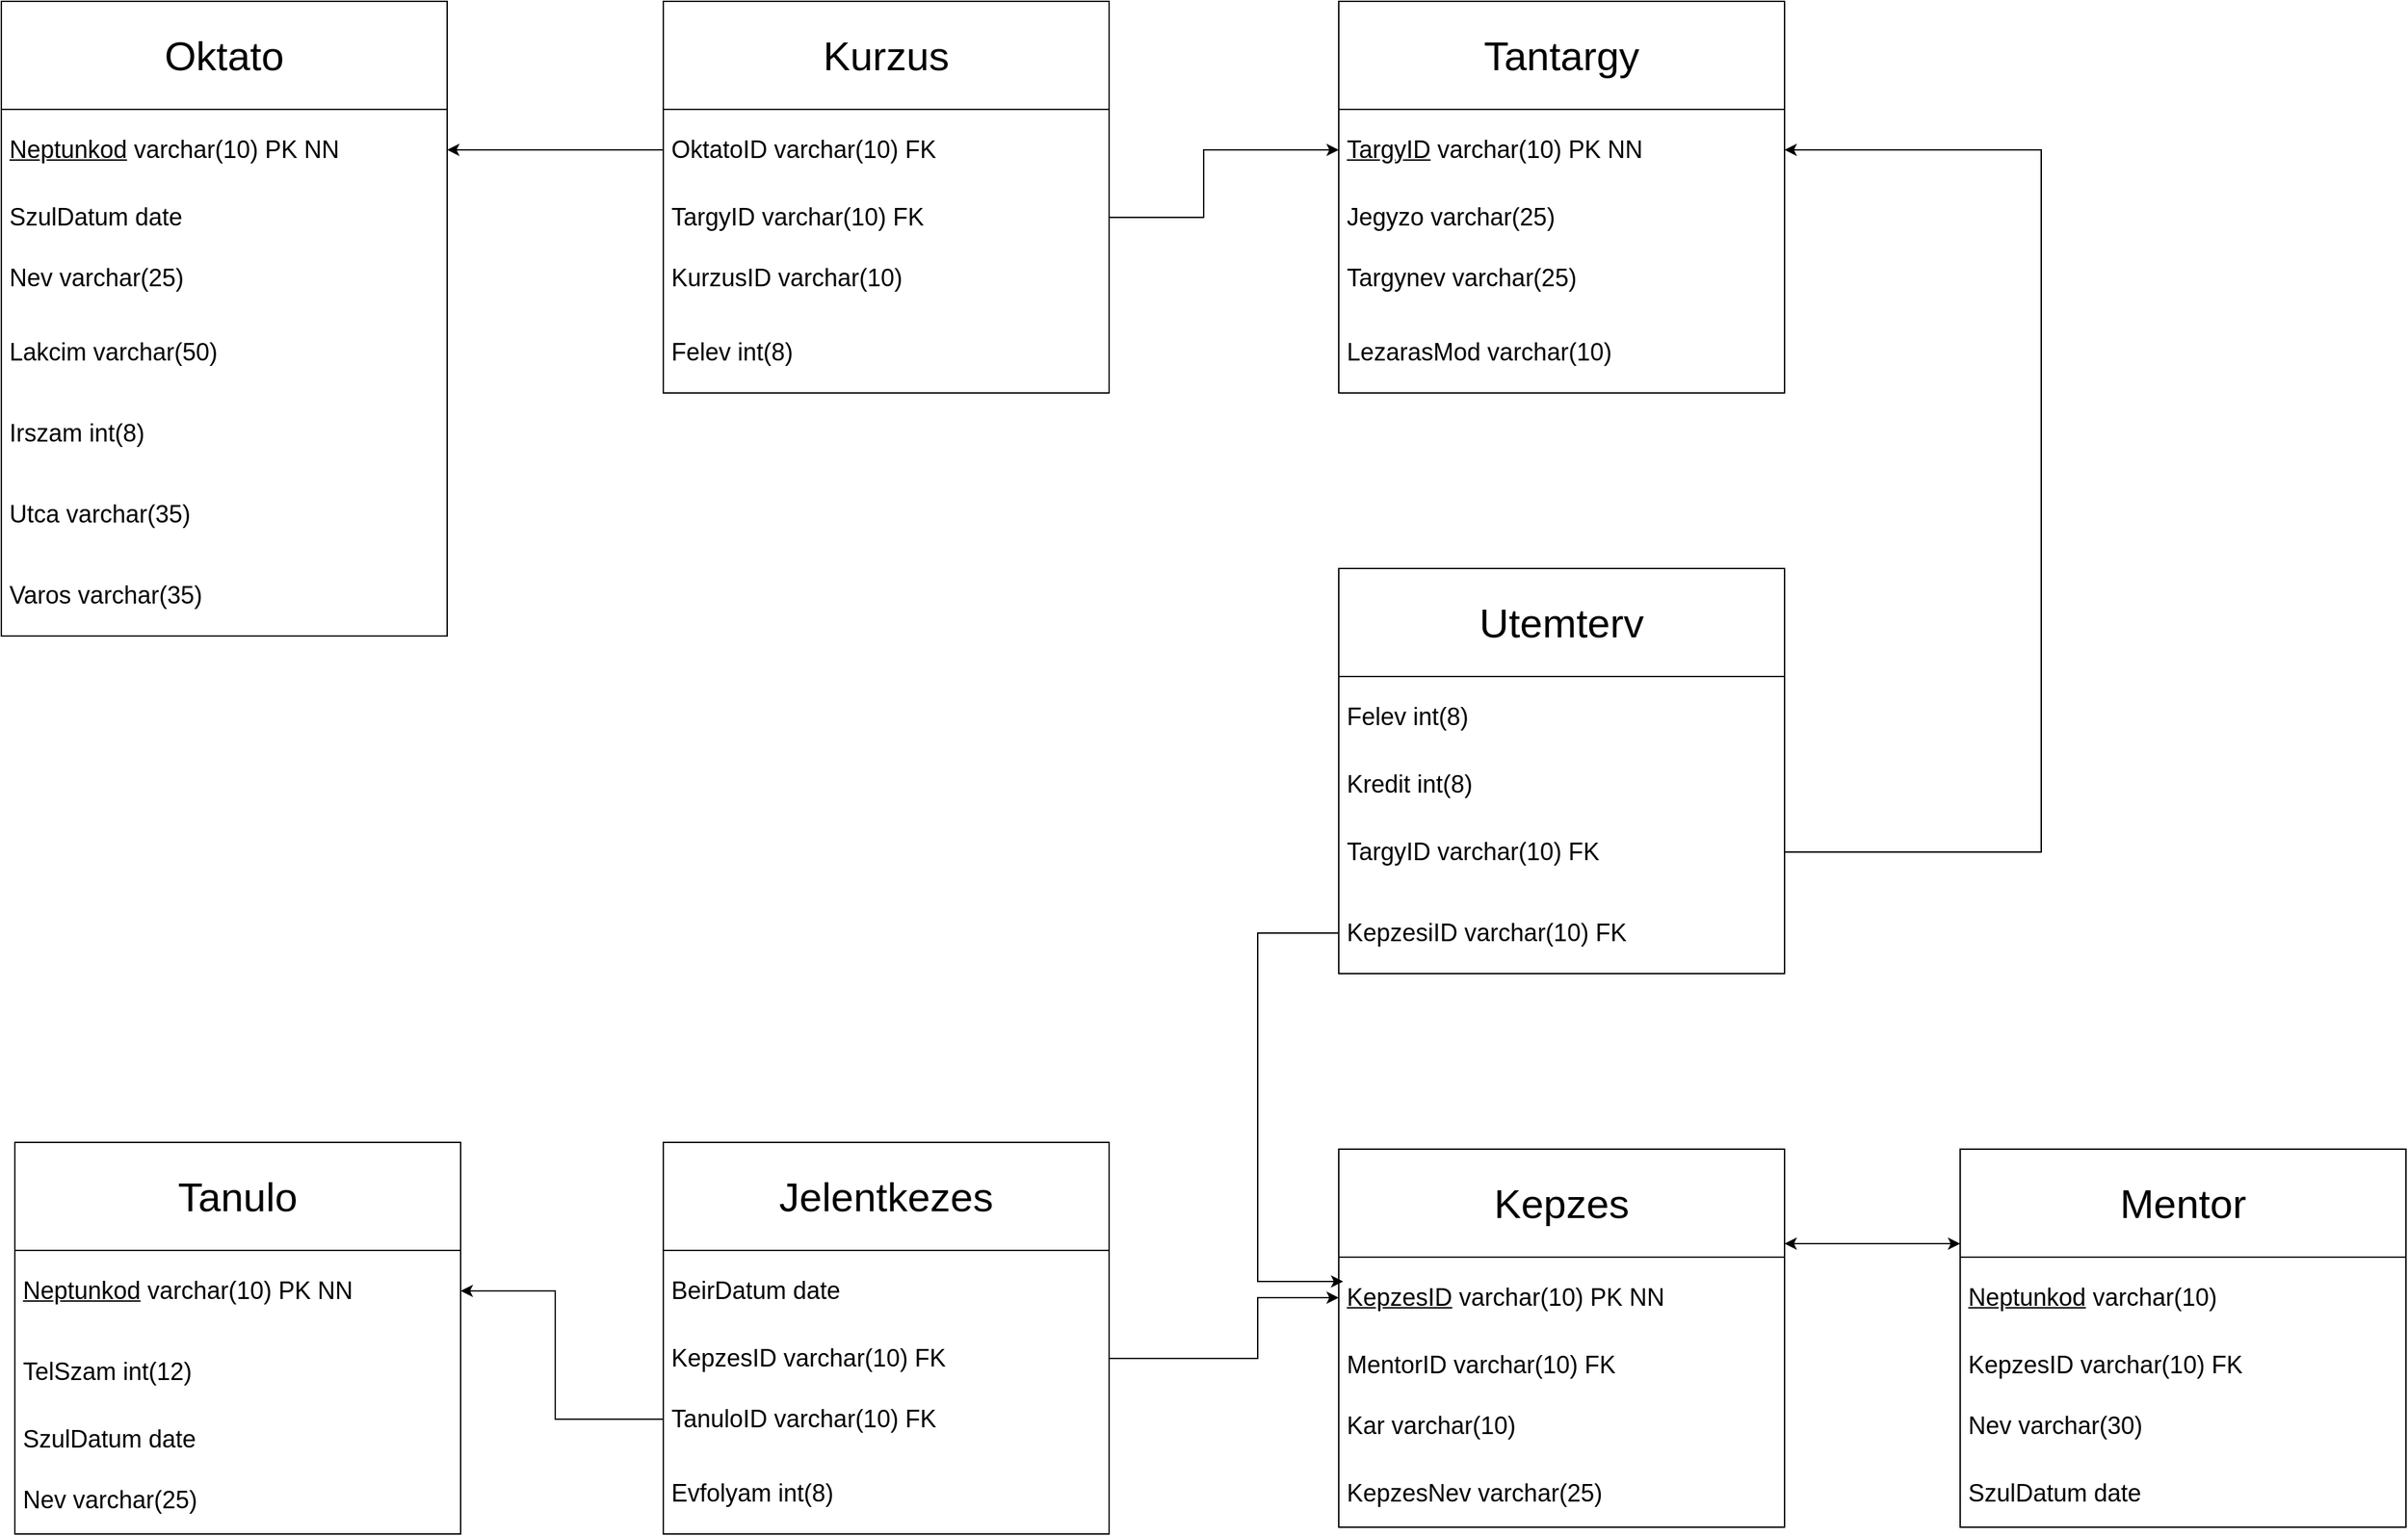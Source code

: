 <mxfile version="24.8.8">
  <diagram id="C5RBs43oDa-KdzZeNtuy" name="Page-1">
    <mxGraphModel dx="4600" dy="1537" grid="1" gridSize="10" guides="1" tooltips="1" connect="1" arrows="1" fold="1" page="1" pageScale="1" pageWidth="1600" pageHeight="1200" math="0" shadow="0">
      <root>
        <mxCell id="WIyWlLk6GJQsqaUBKTNV-0" />
        <mxCell id="WIyWlLk6GJQsqaUBKTNV-1" parent="WIyWlLk6GJQsqaUBKTNV-0" />
        <mxCell id="_mhdMcx82lYdpHeokboL-10" value="&lt;font style=&quot;font-size: 30px;&quot;&gt;Tanulo&lt;/font&gt;" style="swimlane;fontStyle=0;childLayout=stackLayout;horizontal=1;startSize=80;horizontalStack=0;resizeParent=1;resizeParentMax=0;resizeLast=0;collapsible=1;marginBottom=0;whiteSpace=wrap;html=1;" parent="WIyWlLk6GJQsqaUBKTNV-1" vertex="1">
          <mxGeometry y="1835" width="330" height="290" as="geometry">
            <mxRectangle x="280" y="460" width="130" height="80" as="alternateBounds" />
          </mxGeometry>
        </mxCell>
        <mxCell id="_mhdMcx82lYdpHeokboL-14" value="&lt;font style=&quot;font-size: 18px;&quot;&gt;&lt;u&gt;Neptunkod&lt;/u&gt; varchar(10) PK NN&lt;/font&gt; " style="text;strokeColor=none;fillColor=none;align=left;verticalAlign=middle;spacingLeft=4;spacingRight=4;overflow=hidden;points=[[0,0.5],[1,0.5]];portConstraint=eastwest;rotatable=0;whiteSpace=wrap;html=1;" parent="_mhdMcx82lYdpHeokboL-10" vertex="1">
          <mxGeometry y="80" width="330" height="60" as="geometry" />
        </mxCell>
        <mxCell id="_mhdMcx82lYdpHeokboL-11" value="&lt;font style=&quot;font-size: 18px;&quot;&gt;TelSzam int(12)&lt;/font&gt;" style="text;strokeColor=none;fillColor=none;align=left;verticalAlign=middle;spacingLeft=4;spacingRight=4;overflow=hidden;points=[[0,0.5],[1,0.5]];portConstraint=eastwest;rotatable=0;whiteSpace=wrap;html=1;" parent="_mhdMcx82lYdpHeokboL-10" vertex="1">
          <mxGeometry y="140" width="330" height="60" as="geometry" />
        </mxCell>
        <mxCell id="_mhdMcx82lYdpHeokboL-12" value="&lt;font style=&quot;font-size: 18px;&quot;&gt;SzulDatum date&lt;/font&gt;" style="text;strokeColor=none;fillColor=none;align=left;verticalAlign=middle;spacingLeft=4;spacingRight=4;overflow=hidden;points=[[0,0.5],[1,0.5]];portConstraint=eastwest;rotatable=0;whiteSpace=wrap;html=1;" parent="_mhdMcx82lYdpHeokboL-10" vertex="1">
          <mxGeometry y="200" width="330" height="40" as="geometry" />
        </mxCell>
        <mxCell id="_mhdMcx82lYdpHeokboL-13" value="&lt;font style=&quot;font-size: 18px;&quot;&gt;Nev varchar(25)&lt;/font&gt;" style="text;strokeColor=none;fillColor=none;align=left;verticalAlign=middle;spacingLeft=4;spacingRight=4;overflow=hidden;points=[[0,0.5],[1,0.5]];portConstraint=eastwest;rotatable=0;whiteSpace=wrap;html=1;" parent="_mhdMcx82lYdpHeokboL-10" vertex="1">
          <mxGeometry y="240" width="330" height="50" as="geometry" />
        </mxCell>
        <mxCell id="_mhdMcx82lYdpHeokboL-15" value="&lt;font style=&quot;font-size: 30px;&quot;&gt;Mentor&lt;/font&gt;" style="swimlane;fontStyle=0;childLayout=stackLayout;horizontal=1;startSize=80;horizontalStack=0;resizeParent=1;resizeParentMax=0;resizeLast=0;collapsible=1;marginBottom=0;whiteSpace=wrap;html=1;" parent="WIyWlLk6GJQsqaUBKTNV-1" vertex="1">
          <mxGeometry x="1440" y="1840" width="330" height="280" as="geometry">
            <mxRectangle x="280" y="460" width="130" height="80" as="alternateBounds" />
          </mxGeometry>
        </mxCell>
        <mxCell id="_mhdMcx82lYdpHeokboL-16" value="&lt;font style=&quot;font-size: 18px;&quot;&gt;&lt;u&gt;Neptunkod&lt;/u&gt; varchar(10)&lt;/font&gt;" style="text;strokeColor=none;fillColor=none;align=left;verticalAlign=middle;spacingLeft=4;spacingRight=4;overflow=hidden;points=[[0,0.5],[1,0.5]];portConstraint=eastwest;rotatable=0;whiteSpace=wrap;html=1;" parent="_mhdMcx82lYdpHeokboL-15" vertex="1">
          <mxGeometry y="80" width="330" height="60" as="geometry" />
        </mxCell>
        <mxCell id="_mhdMcx82lYdpHeokboL-17" value="&lt;font style=&quot;font-size: 18px;&quot;&gt;KepzesID varchar(10) FK&lt;/font&gt;" style="text;strokeColor=none;fillColor=none;align=left;verticalAlign=middle;spacingLeft=4;spacingRight=4;overflow=hidden;points=[[0,0.5],[1,0.5]];portConstraint=eastwest;rotatable=0;whiteSpace=wrap;html=1;" parent="_mhdMcx82lYdpHeokboL-15" vertex="1">
          <mxGeometry y="140" width="330" height="40" as="geometry" />
        </mxCell>
        <mxCell id="_mhdMcx82lYdpHeokboL-18" value="&lt;font style=&quot;font-size: 18px;&quot;&gt;Nev varchar(30)&lt;/font&gt;" style="text;strokeColor=none;fillColor=none;align=left;verticalAlign=middle;spacingLeft=4;spacingRight=4;overflow=hidden;points=[[0,0.5],[1,0.5]];portConstraint=eastwest;rotatable=0;whiteSpace=wrap;html=1;" parent="_mhdMcx82lYdpHeokboL-15" vertex="1">
          <mxGeometry y="180" width="330" height="50" as="geometry" />
        </mxCell>
        <mxCell id="_mhdMcx82lYdpHeokboL-64" value="&lt;font style=&quot;font-size: 18px;&quot;&gt;SzulDatum date&lt;/font&gt;" style="text;strokeColor=none;fillColor=none;align=left;verticalAlign=middle;spacingLeft=4;spacingRight=4;overflow=hidden;points=[[0,0.5],[1,0.5]];portConstraint=eastwest;rotatable=0;whiteSpace=wrap;html=1;" parent="_mhdMcx82lYdpHeokboL-15" vertex="1">
          <mxGeometry y="230" width="330" height="50" as="geometry" />
        </mxCell>
        <mxCell id="_mhdMcx82lYdpHeokboL-25" value="&lt;font style=&quot;font-size: 30px;&quot;&gt;Jelentkezes&lt;/font&gt;" style="swimlane;fontStyle=0;childLayout=stackLayout;horizontal=1;startSize=80;horizontalStack=0;resizeParent=1;resizeParentMax=0;resizeLast=0;collapsible=1;marginBottom=0;whiteSpace=wrap;html=1;" parent="WIyWlLk6GJQsqaUBKTNV-1" vertex="1">
          <mxGeometry x="480" y="1835" width="330" height="290" as="geometry">
            <mxRectangle x="280" y="460" width="130" height="80" as="alternateBounds" />
          </mxGeometry>
        </mxCell>
        <mxCell id="_mhdMcx82lYdpHeokboL-26" value="&lt;font style=&quot;font-size: 18px;&quot;&gt;BeirDatum date&lt;/font&gt;" style="text;strokeColor=none;fillColor=none;align=left;verticalAlign=middle;spacingLeft=4;spacingRight=4;overflow=hidden;points=[[0,0.5],[1,0.5]];portConstraint=eastwest;rotatable=0;whiteSpace=wrap;html=1;" parent="_mhdMcx82lYdpHeokboL-25" vertex="1">
          <mxGeometry y="80" width="330" height="60" as="geometry" />
        </mxCell>
        <mxCell id="_mhdMcx82lYdpHeokboL-27" value="&lt;font style=&quot;font-size: 18px;&quot;&gt;KepzesID varchar(10) FK&lt;/font&gt; " style="text;strokeColor=none;fillColor=none;align=left;verticalAlign=middle;spacingLeft=4;spacingRight=4;overflow=hidden;points=[[0,0.5],[1,0.5]];portConstraint=eastwest;rotatable=0;whiteSpace=wrap;html=1;" parent="_mhdMcx82lYdpHeokboL-25" vertex="1">
          <mxGeometry y="140" width="330" height="40" as="geometry" />
        </mxCell>
        <mxCell id="wu7cXQI73urgXCAvWE5c-18" value="&lt;font style=&quot;font-size: 18px;&quot;&gt;TanuloID varchar(10) FK&lt;/font&gt;" style="text;strokeColor=none;fillColor=none;align=left;verticalAlign=middle;spacingLeft=4;spacingRight=4;overflow=hidden;points=[[0,0.5],[1,0.5]];portConstraint=eastwest;rotatable=0;whiteSpace=wrap;html=1;" parent="_mhdMcx82lYdpHeokboL-25" vertex="1">
          <mxGeometry y="180" width="330" height="50" as="geometry" />
        </mxCell>
        <mxCell id="_mhdMcx82lYdpHeokboL-29" value="&lt;font style=&quot;font-size: 18px;&quot;&gt;Evfolyam int(8)&lt;/font&gt;" style="text;strokeColor=none;fillColor=none;align=left;verticalAlign=middle;spacingLeft=4;spacingRight=4;overflow=hidden;points=[[0,0.5],[1,0.5]];portConstraint=eastwest;rotatable=0;whiteSpace=wrap;html=1;" parent="_mhdMcx82lYdpHeokboL-25" vertex="1">
          <mxGeometry y="230" width="330" height="60" as="geometry" />
        </mxCell>
        <mxCell id="_mhdMcx82lYdpHeokboL-35" value="&lt;font style=&quot;font-size: 30px;&quot;&gt;Kepzes&lt;/font&gt;" style="swimlane;fontStyle=0;childLayout=stackLayout;horizontal=1;startSize=80;horizontalStack=0;resizeParent=1;resizeParentMax=0;resizeLast=0;collapsible=1;marginBottom=0;whiteSpace=wrap;html=1;" parent="WIyWlLk6GJQsqaUBKTNV-1" vertex="1">
          <mxGeometry x="980" y="1840" width="330" height="280" as="geometry">
            <mxRectangle x="280" y="460" width="130" height="80" as="alternateBounds" />
          </mxGeometry>
        </mxCell>
        <mxCell id="_mhdMcx82lYdpHeokboL-36" value="&lt;font style=&quot;font-size: 18px;&quot;&gt;&lt;u&gt;KepzesID&lt;/u&gt; varchar(10) PK NN&lt;/font&gt;" style="text;strokeColor=none;fillColor=none;align=left;verticalAlign=middle;spacingLeft=4;spacingRight=4;overflow=hidden;points=[[0,0.5],[1,0.5]];portConstraint=eastwest;rotatable=0;whiteSpace=wrap;html=1;" parent="_mhdMcx82lYdpHeokboL-35" vertex="1">
          <mxGeometry y="80" width="330" height="60" as="geometry" />
        </mxCell>
        <mxCell id="_mhdMcx82lYdpHeokboL-37" value="&lt;font style=&quot;font-size: 18px;&quot;&gt;MentorID varchar(10) FK&lt;/font&gt;" style="text;strokeColor=none;fillColor=none;align=left;verticalAlign=middle;spacingLeft=4;spacingRight=4;overflow=hidden;points=[[0,0.5],[1,0.5]];portConstraint=eastwest;rotatable=0;whiteSpace=wrap;html=1;" parent="_mhdMcx82lYdpHeokboL-35" vertex="1">
          <mxGeometry y="140" width="330" height="40" as="geometry" />
        </mxCell>
        <mxCell id="_mhdMcx82lYdpHeokboL-38" value="&lt;font style=&quot;font-size: 18px;&quot;&gt;Kar varchar(10)&lt;/font&gt;" style="text;strokeColor=none;fillColor=none;align=left;verticalAlign=middle;spacingLeft=4;spacingRight=4;overflow=hidden;points=[[0,0.5],[1,0.5]];portConstraint=eastwest;rotatable=0;whiteSpace=wrap;html=1;" parent="_mhdMcx82lYdpHeokboL-35" vertex="1">
          <mxGeometry y="180" width="330" height="50" as="geometry" />
        </mxCell>
        <mxCell id="_mhdMcx82lYdpHeokboL-63" value="&lt;font style=&quot;font-size: 18px;&quot;&gt;KepzesNev varchar(25)&lt;/font&gt;" style="text;strokeColor=none;fillColor=none;align=left;verticalAlign=middle;spacingLeft=4;spacingRight=4;overflow=hidden;points=[[0,0.5],[1,0.5]];portConstraint=eastwest;rotatable=0;whiteSpace=wrap;html=1;" parent="_mhdMcx82lYdpHeokboL-35" vertex="1">
          <mxGeometry y="230" width="330" height="50" as="geometry" />
        </mxCell>
        <mxCell id="_mhdMcx82lYdpHeokboL-40" value="&lt;font style=&quot;font-size: 30px;&quot;&gt;Tantargy&lt;/font&gt;" style="swimlane;fontStyle=0;childLayout=stackLayout;horizontal=1;startSize=80;horizontalStack=0;resizeParent=1;resizeParentMax=0;resizeLast=0;collapsible=1;marginBottom=0;whiteSpace=wrap;html=1;" parent="WIyWlLk6GJQsqaUBKTNV-1" vertex="1">
          <mxGeometry x="980" y="990" width="330" height="290" as="geometry">
            <mxRectangle x="180" y="330" width="130" height="80" as="alternateBounds" />
          </mxGeometry>
        </mxCell>
        <mxCell id="_mhdMcx82lYdpHeokboL-41" value="&lt;font style=&quot;font-size: 18px;&quot;&gt;&lt;u&gt;TargyID&lt;/u&gt; varchar(10) PK NN&lt;/font&gt;" style="text;strokeColor=none;fillColor=none;align=left;verticalAlign=middle;spacingLeft=4;spacingRight=4;overflow=hidden;points=[[0,0.5],[1,0.5]];portConstraint=eastwest;rotatable=0;whiteSpace=wrap;html=1;" parent="_mhdMcx82lYdpHeokboL-40" vertex="1">
          <mxGeometry y="80" width="330" height="60" as="geometry" />
        </mxCell>
        <mxCell id="_mhdMcx82lYdpHeokboL-42" value="&lt;font style=&quot;font-size: 18px;&quot;&gt;Jegyzo varchar(25)&lt;/font&gt;" style="text;strokeColor=none;fillColor=none;align=left;verticalAlign=middle;spacingLeft=4;spacingRight=4;overflow=hidden;points=[[0,0.5],[1,0.5]];portConstraint=eastwest;rotatable=0;whiteSpace=wrap;html=1;" parent="_mhdMcx82lYdpHeokboL-40" vertex="1">
          <mxGeometry y="140" width="330" height="40" as="geometry" />
        </mxCell>
        <mxCell id="_mhdMcx82lYdpHeokboL-43" value="&lt;font style=&quot;font-size: 18px;&quot;&gt;Targynev varchar(25)&lt;/font&gt;" style="text;strokeColor=none;fillColor=none;align=left;verticalAlign=middle;spacingLeft=4;spacingRight=4;overflow=hidden;points=[[0,0.5],[1,0.5]];portConstraint=eastwest;rotatable=0;whiteSpace=wrap;html=1;" parent="_mhdMcx82lYdpHeokboL-40" vertex="1">
          <mxGeometry y="180" width="330" height="50" as="geometry" />
        </mxCell>
        <mxCell id="_mhdMcx82lYdpHeokboL-44" value="&lt;font style=&quot;font-size: 18px;&quot;&gt;LezarasMod varchar(10)&lt;/font&gt;" style="text;strokeColor=none;fillColor=none;align=left;verticalAlign=middle;spacingLeft=4;spacingRight=4;overflow=hidden;points=[[0,0.5],[1,0.5]];portConstraint=eastwest;rotatable=0;whiteSpace=wrap;html=1;" parent="_mhdMcx82lYdpHeokboL-40" vertex="1">
          <mxGeometry y="230" width="330" height="60" as="geometry" />
        </mxCell>
        <mxCell id="_mhdMcx82lYdpHeokboL-50" value="&lt;font style=&quot;font-size: 30px;&quot;&gt;Kurzus&lt;/font&gt;" style="swimlane;fontStyle=0;childLayout=stackLayout;horizontal=1;startSize=80;horizontalStack=0;resizeParent=1;resizeParentMax=0;resizeLast=0;collapsible=1;marginBottom=0;whiteSpace=wrap;html=1;" parent="WIyWlLk6GJQsqaUBKTNV-1" vertex="1">
          <mxGeometry x="480" y="990" width="330" height="290" as="geometry">
            <mxRectangle x="280" y="460" width="130" height="80" as="alternateBounds" />
          </mxGeometry>
        </mxCell>
        <mxCell id="_mhdMcx82lYdpHeokboL-51" value="&lt;font style=&quot;font-size: 18px;&quot;&gt;OktatoID varchar(10) FK&lt;/font&gt;" style="text;strokeColor=none;fillColor=none;align=left;verticalAlign=middle;spacingLeft=4;spacingRight=4;overflow=hidden;points=[[0,0.5],[1,0.5]];portConstraint=eastwest;rotatable=0;whiteSpace=wrap;html=1;" parent="_mhdMcx82lYdpHeokboL-50" vertex="1">
          <mxGeometry y="80" width="330" height="60" as="geometry" />
        </mxCell>
        <mxCell id="_mhdMcx82lYdpHeokboL-52" value="&lt;font style=&quot;font-size: 18px;&quot;&gt;TargyID varchar(10) FK&lt;/font&gt;" style="text;strokeColor=none;fillColor=none;align=left;verticalAlign=middle;spacingLeft=4;spacingRight=4;overflow=hidden;points=[[0,0.5],[1,0.5]];portConstraint=eastwest;rotatable=0;whiteSpace=wrap;html=1;" parent="_mhdMcx82lYdpHeokboL-50" vertex="1">
          <mxGeometry y="140" width="330" height="40" as="geometry" />
        </mxCell>
        <mxCell id="_mhdMcx82lYdpHeokboL-53" value="&lt;font style=&quot;font-size: 18px;&quot;&gt;KurzusID varchar(10)&lt;/font&gt;" style="text;strokeColor=none;fillColor=none;align=left;verticalAlign=middle;spacingLeft=4;spacingRight=4;overflow=hidden;points=[[0,0.5],[1,0.5]];portConstraint=eastwest;rotatable=0;whiteSpace=wrap;html=1;" parent="_mhdMcx82lYdpHeokboL-50" vertex="1">
          <mxGeometry y="180" width="330" height="50" as="geometry" />
        </mxCell>
        <mxCell id="_mhdMcx82lYdpHeokboL-54" value="&lt;font style=&quot;font-size: 18px;&quot;&gt;Felev int(8)&lt;/font&gt;" style="text;strokeColor=none;fillColor=none;align=left;verticalAlign=middle;spacingLeft=4;spacingRight=4;overflow=hidden;points=[[0,0.5],[1,0.5]];portConstraint=eastwest;rotatable=0;whiteSpace=wrap;html=1;" parent="_mhdMcx82lYdpHeokboL-50" vertex="1">
          <mxGeometry y="230" width="330" height="60" as="geometry" />
        </mxCell>
        <mxCell id="_mhdMcx82lYdpHeokboL-55" value="&lt;font style=&quot;font-size: 30px;&quot;&gt;Oktato&lt;/font&gt;" style="swimlane;fontStyle=0;childLayout=stackLayout;horizontal=1;startSize=80;horizontalStack=0;resizeParent=1;resizeParentMax=0;resizeLast=0;collapsible=1;marginBottom=0;whiteSpace=wrap;html=1;" parent="WIyWlLk6GJQsqaUBKTNV-1" vertex="1">
          <mxGeometry x="-10" y="990" width="330" height="470" as="geometry">
            <mxRectangle x="280" y="460" width="130" height="80" as="alternateBounds" />
          </mxGeometry>
        </mxCell>
        <mxCell id="_mhdMcx82lYdpHeokboL-56" value="&lt;font style=&quot;font-size: 18px;&quot;&gt;&lt;u&gt;Neptunkod&lt;/u&gt; varchar(10) PK NN&lt;/font&gt;" style="text;strokeColor=none;fillColor=none;align=left;verticalAlign=middle;spacingLeft=4;spacingRight=4;overflow=hidden;points=[[0,0.5],[1,0.5]];portConstraint=eastwest;rotatable=0;whiteSpace=wrap;html=1;" parent="_mhdMcx82lYdpHeokboL-55" vertex="1">
          <mxGeometry y="80" width="330" height="60" as="geometry" />
        </mxCell>
        <mxCell id="_mhdMcx82lYdpHeokboL-57" value="&lt;font style=&quot;font-size: 18px;&quot;&gt;SzulDatum date&lt;/font&gt;" style="text;strokeColor=none;fillColor=none;align=left;verticalAlign=middle;spacingLeft=4;spacingRight=4;overflow=hidden;points=[[0,0.5],[1,0.5]];portConstraint=eastwest;rotatable=0;whiteSpace=wrap;html=1;" parent="_mhdMcx82lYdpHeokboL-55" vertex="1">
          <mxGeometry y="140" width="330" height="40" as="geometry" />
        </mxCell>
        <mxCell id="_mhdMcx82lYdpHeokboL-58" value="&lt;font style=&quot;font-size: 18px;&quot;&gt;Nev varchar(25)&lt;/font&gt;" style="text;strokeColor=none;fillColor=none;align=left;verticalAlign=middle;spacingLeft=4;spacingRight=4;overflow=hidden;points=[[0,0.5],[1,0.5]];portConstraint=eastwest;rotatable=0;whiteSpace=wrap;html=1;" parent="_mhdMcx82lYdpHeokboL-55" vertex="1">
          <mxGeometry y="180" width="330" height="50" as="geometry" />
        </mxCell>
        <mxCell id="_mhdMcx82lYdpHeokboL-59" value="&lt;font style=&quot;font-size: 18px;&quot;&gt;Lakcim varchar(50)&lt;/font&gt;" style="text;strokeColor=none;fillColor=none;align=left;verticalAlign=middle;spacingLeft=4;spacingRight=4;overflow=hidden;points=[[0,0.5],[1,0.5]];portConstraint=eastwest;rotatable=0;whiteSpace=wrap;html=1;" parent="_mhdMcx82lYdpHeokboL-55" vertex="1">
          <mxGeometry y="230" width="330" height="60" as="geometry" />
        </mxCell>
        <mxCell id="_mhdMcx82lYdpHeokboL-62" value="&lt;font style=&quot;font-size: 18px;&quot;&gt;Irszam int(8)&lt;/font&gt;" style="text;strokeColor=none;fillColor=none;align=left;verticalAlign=middle;spacingLeft=4;spacingRight=4;overflow=hidden;points=[[0,0.5],[1,0.5]];portConstraint=eastwest;rotatable=0;whiteSpace=wrap;html=1;" parent="_mhdMcx82lYdpHeokboL-55" vertex="1">
          <mxGeometry y="290" width="330" height="60" as="geometry" />
        </mxCell>
        <mxCell id="_mhdMcx82lYdpHeokboL-61" value="&lt;font style=&quot;font-size: 18px;&quot;&gt;Utca varchar(35)&lt;/font&gt;" style="text;strokeColor=none;fillColor=none;align=left;verticalAlign=middle;spacingLeft=4;spacingRight=4;overflow=hidden;points=[[0,0.5],[1,0.5]];portConstraint=eastwest;rotatable=0;whiteSpace=wrap;html=1;" parent="_mhdMcx82lYdpHeokboL-55" vertex="1">
          <mxGeometry y="350" width="330" height="60" as="geometry" />
        </mxCell>
        <mxCell id="_mhdMcx82lYdpHeokboL-60" value="&lt;font style=&quot;font-size: 18px;&quot;&gt;Varos varchar(35)&lt;/font&gt;" style="text;strokeColor=none;fillColor=none;align=left;verticalAlign=middle;spacingLeft=4;spacingRight=4;overflow=hidden;points=[[0,0.5],[1,0.5]];portConstraint=eastwest;rotatable=0;whiteSpace=wrap;html=1;" parent="_mhdMcx82lYdpHeokboL-55" vertex="1">
          <mxGeometry y="410" width="330" height="60" as="geometry" />
        </mxCell>
        <mxCell id="_mhdMcx82lYdpHeokboL-30" value="&lt;font style=&quot;font-size: 30px;&quot;&gt;Utemterv&lt;/font&gt;" style="swimlane;fontStyle=0;childLayout=stackLayout;horizontal=1;startSize=80;horizontalStack=0;resizeParent=1;resizeParentMax=0;resizeLast=0;collapsible=1;marginBottom=0;whiteSpace=wrap;html=1;" parent="WIyWlLk6GJQsqaUBKTNV-1" vertex="1">
          <mxGeometry x="980" y="1410" width="330" height="300" as="geometry">
            <mxRectangle x="280" y="460" width="130" height="80" as="alternateBounds" />
          </mxGeometry>
        </mxCell>
        <mxCell id="_mhdMcx82lYdpHeokboL-31" value="&lt;font style=&quot;font-size: 18px;&quot;&gt;Felev int(8)&lt;/font&gt;" style="text;strokeColor=none;fillColor=none;align=left;verticalAlign=middle;spacingLeft=4;spacingRight=4;overflow=hidden;points=[[0,0.5],[1,0.5]];portConstraint=eastwest;rotatable=0;whiteSpace=wrap;html=1;" parent="_mhdMcx82lYdpHeokboL-30" vertex="1">
          <mxGeometry y="80" width="330" height="60" as="geometry" />
        </mxCell>
        <mxCell id="_mhdMcx82lYdpHeokboL-32" value="&lt;font style=&quot;font-size: 18px;&quot;&gt;Kredit int(8)&lt;/font&gt;" style="text;strokeColor=none;fillColor=none;align=left;verticalAlign=middle;spacingLeft=4;spacingRight=4;overflow=hidden;points=[[0,0.5],[1,0.5]];portConstraint=eastwest;rotatable=0;whiteSpace=wrap;html=1;" parent="_mhdMcx82lYdpHeokboL-30" vertex="1">
          <mxGeometry y="140" width="330" height="40" as="geometry" />
        </mxCell>
        <mxCell id="_mhdMcx82lYdpHeokboL-34" value="&lt;font style=&quot;font-size: 18px;&quot;&gt;TargyID varchar(10) FK&lt;/font&gt;" style="text;strokeColor=none;fillColor=none;align=left;verticalAlign=middle;spacingLeft=4;spacingRight=4;overflow=hidden;points=[[0,0.5],[1,0.5]];portConstraint=eastwest;rotatable=0;whiteSpace=wrap;html=1;" parent="_mhdMcx82lYdpHeokboL-30" vertex="1">
          <mxGeometry y="180" width="330" height="60" as="geometry" />
        </mxCell>
        <mxCell id="wu7cXQI73urgXCAvWE5c-4" value="&lt;font style=&quot;font-size: 18px;&quot;&gt;KepzesiID varchar(10) FK&lt;/font&gt;" style="text;strokeColor=none;fillColor=none;align=left;verticalAlign=middle;spacingLeft=4;spacingRight=4;overflow=hidden;points=[[0,0.5],[1,0.5]];portConstraint=eastwest;rotatable=0;whiteSpace=wrap;html=1;" parent="_mhdMcx82lYdpHeokboL-30" vertex="1">
          <mxGeometry y="240" width="330" height="60" as="geometry" />
        </mxCell>
        <mxCell id="5KvtNwaEo3Aps4Uiry9z-0" value="" style="endArrow=classic;html=1;rounded=0;exitX=0;exitY=0.5;exitDx=0;exitDy=0;entryX=1;entryY=0.5;entryDx=0;entryDy=0;" edge="1" parent="WIyWlLk6GJQsqaUBKTNV-1" source="wu7cXQI73urgXCAvWE5c-18" target="_mhdMcx82lYdpHeokboL-14">
          <mxGeometry width="50" height="50" relative="1" as="geometry">
            <mxPoint x="650" y="2050" as="sourcePoint" />
            <mxPoint x="700" y="2000" as="targetPoint" />
            <Array as="points">
              <mxPoint x="400" y="2040" />
              <mxPoint x="400" y="1945" />
            </Array>
          </mxGeometry>
        </mxCell>
        <mxCell id="5KvtNwaEo3Aps4Uiry9z-1" value="" style="endArrow=classic;html=1;rounded=0;exitX=1;exitY=0.5;exitDx=0;exitDy=0;entryX=0;entryY=0.5;entryDx=0;entryDy=0;" edge="1" parent="WIyWlLk6GJQsqaUBKTNV-1" source="_mhdMcx82lYdpHeokboL-27" target="_mhdMcx82lYdpHeokboL-36">
          <mxGeometry width="50" height="50" relative="1" as="geometry">
            <mxPoint x="650" y="2050" as="sourcePoint" />
            <mxPoint x="700" y="2000" as="targetPoint" />
            <Array as="points">
              <mxPoint x="920" y="1995" />
              <mxPoint x="920" y="1950" />
            </Array>
          </mxGeometry>
        </mxCell>
        <mxCell id="5KvtNwaEo3Aps4Uiry9z-2" value="" style="endArrow=classic;startArrow=classic;html=1;rounded=0;entryX=0;entryY=0.25;entryDx=0;entryDy=0;exitX=1;exitY=0.25;exitDx=0;exitDy=0;" edge="1" parent="WIyWlLk6GJQsqaUBKTNV-1" source="_mhdMcx82lYdpHeokboL-35" target="_mhdMcx82lYdpHeokboL-15">
          <mxGeometry width="50" height="50" relative="1" as="geometry">
            <mxPoint x="1310" y="1917" as="sourcePoint" />
            <mxPoint x="1160" y="2000" as="targetPoint" />
          </mxGeometry>
        </mxCell>
        <mxCell id="5KvtNwaEo3Aps4Uiry9z-3" value="" style="endArrow=classic;html=1;rounded=0;exitX=0;exitY=0.5;exitDx=0;exitDy=0;entryX=0.01;entryY=0.3;entryDx=0;entryDy=0;entryPerimeter=0;" edge="1" parent="WIyWlLk6GJQsqaUBKTNV-1" source="wu7cXQI73urgXCAvWE5c-4" target="_mhdMcx82lYdpHeokboL-36">
          <mxGeometry width="50" height="50" relative="1" as="geometry">
            <mxPoint x="1050" y="1880" as="sourcePoint" />
            <mxPoint x="1100" y="1830" as="targetPoint" />
            <Array as="points">
              <mxPoint x="920" y="1680" />
              <mxPoint x="920" y="1938" />
            </Array>
          </mxGeometry>
        </mxCell>
        <mxCell id="5KvtNwaEo3Aps4Uiry9z-4" value="" style="endArrow=classic;html=1;rounded=0;exitX=1;exitY=0.5;exitDx=0;exitDy=0;entryX=1;entryY=0.5;entryDx=0;entryDy=0;" edge="1" parent="WIyWlLk6GJQsqaUBKTNV-1" source="_mhdMcx82lYdpHeokboL-34" target="_mhdMcx82lYdpHeokboL-41">
          <mxGeometry width="50" height="50" relative="1" as="geometry">
            <mxPoint x="990" y="1560" as="sourcePoint" />
            <mxPoint x="1400" y="1060" as="targetPoint" />
            <Array as="points">
              <mxPoint x="1500" y="1620" />
              <mxPoint x="1500" y="1100" />
            </Array>
          </mxGeometry>
        </mxCell>
        <mxCell id="5KvtNwaEo3Aps4Uiry9z-5" value="" style="endArrow=classic;html=1;rounded=0;exitX=1;exitY=0.5;exitDx=0;exitDy=0;entryX=0;entryY=0.5;entryDx=0;entryDy=0;" edge="1" parent="WIyWlLk6GJQsqaUBKTNV-1" source="_mhdMcx82lYdpHeokboL-52" target="_mhdMcx82lYdpHeokboL-41">
          <mxGeometry width="50" height="50" relative="1" as="geometry">
            <mxPoint x="720" y="1380" as="sourcePoint" />
            <mxPoint x="770" y="1330" as="targetPoint" />
            <Array as="points">
              <mxPoint x="880" y="1150" />
              <mxPoint x="880" y="1100" />
            </Array>
          </mxGeometry>
        </mxCell>
        <mxCell id="5KvtNwaEo3Aps4Uiry9z-6" value="" style="endArrow=classic;html=1;rounded=0;exitX=0;exitY=0.5;exitDx=0;exitDy=0;entryX=1;entryY=0.5;entryDx=0;entryDy=0;" edge="1" parent="WIyWlLk6GJQsqaUBKTNV-1" source="_mhdMcx82lYdpHeokboL-51" target="_mhdMcx82lYdpHeokboL-56">
          <mxGeometry width="50" height="50" relative="1" as="geometry">
            <mxPoint x="470" y="1310" as="sourcePoint" />
            <mxPoint x="520" y="1260" as="targetPoint" />
          </mxGeometry>
        </mxCell>
      </root>
    </mxGraphModel>
  </diagram>
</mxfile>
